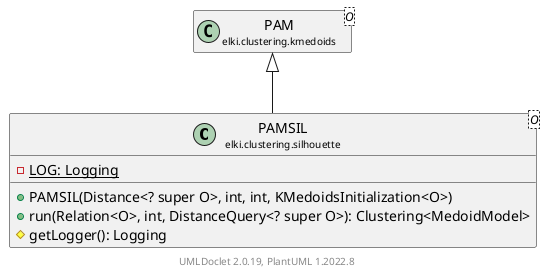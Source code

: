 @startuml
    remove .*\.(Instance|Par|Parameterizer|Factory)$
    set namespaceSeparator none
    hide empty fields
    hide empty methods

    class "<size:14>PAMSIL\n<size:10>elki.clustering.silhouette" as elki.clustering.silhouette.PAMSIL<O> [[PAMSIL.html]] {
        {static} -LOG: Logging
        +PAMSIL(Distance<? super O>, int, int, KMedoidsInitialization<O>)
        +run(Relation<O>, int, DistanceQuery<? super O>): Clustering<MedoidModel>
        #getLogger(): Logging
    }

    class "<size:14>PAM\n<size:10>elki.clustering.kmedoids" as elki.clustering.kmedoids.PAM<O> [[../kmedoids/PAM.html]]
    class "<size:14>PAMSIL.Instance\n<size:10>elki.clustering.silhouette" as elki.clustering.silhouette.PAMSIL.Instance [[PAMSIL.Instance.html]]
    class "<size:14>PAMSIL.Par\n<size:10>elki.clustering.silhouette" as elki.clustering.silhouette.PAMSIL.Par<O> [[PAMSIL.Par.html]]

    elki.clustering.kmedoids.PAM <|-- elki.clustering.silhouette.PAMSIL
    elki.clustering.silhouette.PAMSIL +-- elki.clustering.silhouette.PAMSIL.Instance
    elki.clustering.silhouette.PAMSIL +-- elki.clustering.silhouette.PAMSIL.Par

    center footer UMLDoclet 2.0.19, PlantUML 1.2022.8
@enduml

